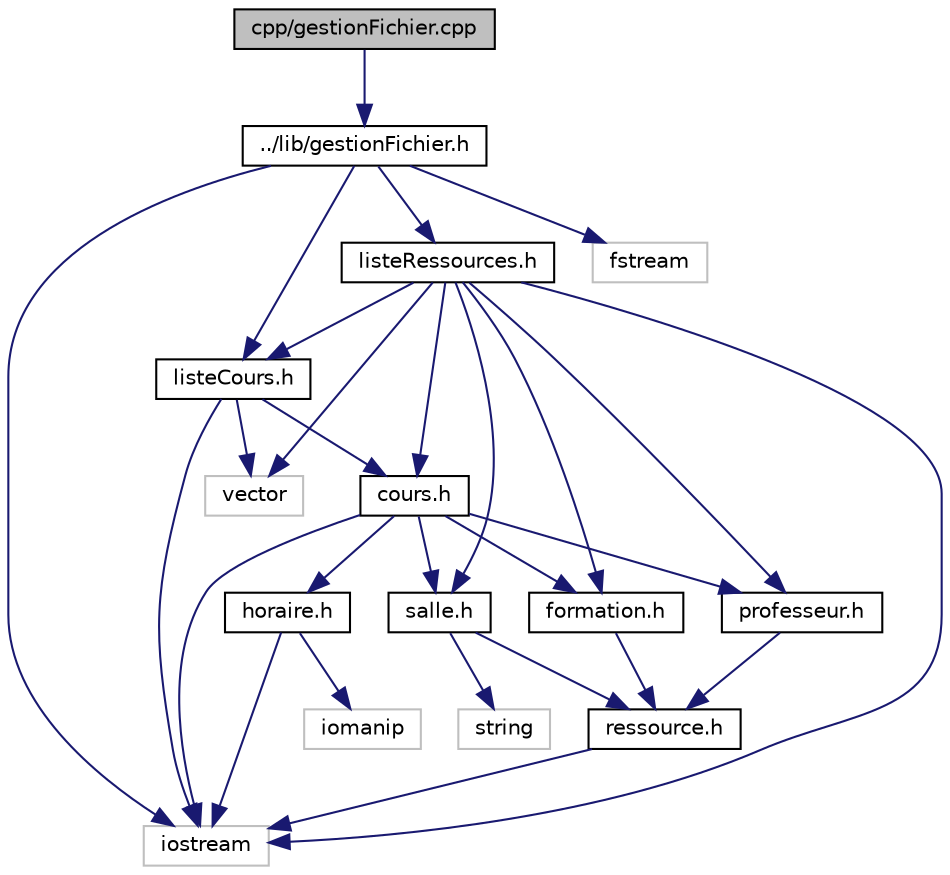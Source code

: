 digraph "cpp/gestionFichier.cpp"
{
  edge [fontname="Helvetica",fontsize="10",labelfontname="Helvetica",labelfontsize="10"];
  node [fontname="Helvetica",fontsize="10",shape=record];
  Node0 [label="cpp/gestionFichier.cpp",height=0.2,width=0.4,color="black", fillcolor="grey75", style="filled", fontcolor="black"];
  Node0 -> Node1 [color="midnightblue",fontsize="10",style="solid"];
  Node1 [label="../lib/gestionFichier.h",height=0.2,width=0.4,color="black", fillcolor="white", style="filled",URL="$gestion_fichier_8h.html",tooltip="Definition des methodes de la classe gestionFichier. "];
  Node1 -> Node2 [color="midnightblue",fontsize="10",style="solid"];
  Node2 [label="iostream",height=0.2,width=0.4,color="grey75", fillcolor="white", style="filled"];
  Node1 -> Node3 [color="midnightblue",fontsize="10",style="solid"];
  Node3 [label="listeCours.h",height=0.2,width=0.4,color="black", fillcolor="white", style="filled",URL="$liste_cours_8h.html",tooltip="Classe permettant la gestion des listes de cours. "];
  Node3 -> Node4 [color="midnightblue",fontsize="10",style="solid"];
  Node4 [label="vector",height=0.2,width=0.4,color="grey75", fillcolor="white", style="filled"];
  Node3 -> Node2 [color="midnightblue",fontsize="10",style="solid"];
  Node3 -> Node5 [color="midnightblue",fontsize="10",style="solid"];
  Node5 [label="cours.h",height=0.2,width=0.4,color="black", fillcolor="white", style="filled",URL="$cours_8h.html",tooltip="Classe permettant la gestion des cours. "];
  Node5 -> Node2 [color="midnightblue",fontsize="10",style="solid"];
  Node5 -> Node6 [color="midnightblue",fontsize="10",style="solid"];
  Node6 [label="horaire.h",height=0.2,width=0.4,color="black", fillcolor="white", style="filled",URL="$horaire_8h.html",tooltip="Classe permettant la gestion des horaires. "];
  Node6 -> Node2 [color="midnightblue",fontsize="10",style="solid"];
  Node6 -> Node7 [color="midnightblue",fontsize="10",style="solid"];
  Node7 [label="iomanip",height=0.2,width=0.4,color="grey75", fillcolor="white", style="filled"];
  Node5 -> Node8 [color="midnightblue",fontsize="10",style="solid"];
  Node8 [label="professeur.h",height=0.2,width=0.4,color="black", fillcolor="white", style="filled",URL="$professeur_8h.html",tooltip="Classe permettant la gestion des professeurs. "];
  Node8 -> Node9 [color="midnightblue",fontsize="10",style="solid"];
  Node9 [label="ressource.h",height=0.2,width=0.4,color="black", fillcolor="white", style="filled",URL="$ressource_8h.html",tooltip="Classe permettant la gestion des ressources. "];
  Node9 -> Node2 [color="midnightblue",fontsize="10",style="solid"];
  Node5 -> Node10 [color="midnightblue",fontsize="10",style="solid"];
  Node10 [label="salle.h",height=0.2,width=0.4,color="black", fillcolor="white", style="filled",URL="$salle_8h.html",tooltip="Classe permettant la gestion des salles. "];
  Node10 -> Node11 [color="midnightblue",fontsize="10",style="solid"];
  Node11 [label="string",height=0.2,width=0.4,color="grey75", fillcolor="white", style="filled"];
  Node10 -> Node9 [color="midnightblue",fontsize="10",style="solid"];
  Node5 -> Node12 [color="midnightblue",fontsize="10",style="solid"];
  Node12 [label="formation.h",height=0.2,width=0.4,color="black", fillcolor="white", style="filled",URL="$formation_8h.html",tooltip="Classe permettant la gestion des formations. "];
  Node12 -> Node9 [color="midnightblue",fontsize="10",style="solid"];
  Node1 -> Node13 [color="midnightblue",fontsize="10",style="solid"];
  Node13 [label="listeRessources.h",height=0.2,width=0.4,color="black", fillcolor="white", style="filled",URL="$liste_ressources_8h.html",tooltip="Classe permettant la gestion des listes de ressources. "];
  Node13 -> Node4 [color="midnightblue",fontsize="10",style="solid"];
  Node13 -> Node2 [color="midnightblue",fontsize="10",style="solid"];
  Node13 -> Node8 [color="midnightblue",fontsize="10",style="solid"];
  Node13 -> Node10 [color="midnightblue",fontsize="10",style="solid"];
  Node13 -> Node12 [color="midnightblue",fontsize="10",style="solid"];
  Node13 -> Node3 [color="midnightblue",fontsize="10",style="solid"];
  Node13 -> Node5 [color="midnightblue",fontsize="10",style="solid"];
  Node1 -> Node14 [color="midnightblue",fontsize="10",style="solid"];
  Node14 [label="fstream",height=0.2,width=0.4,color="grey75", fillcolor="white", style="filled"];
}
